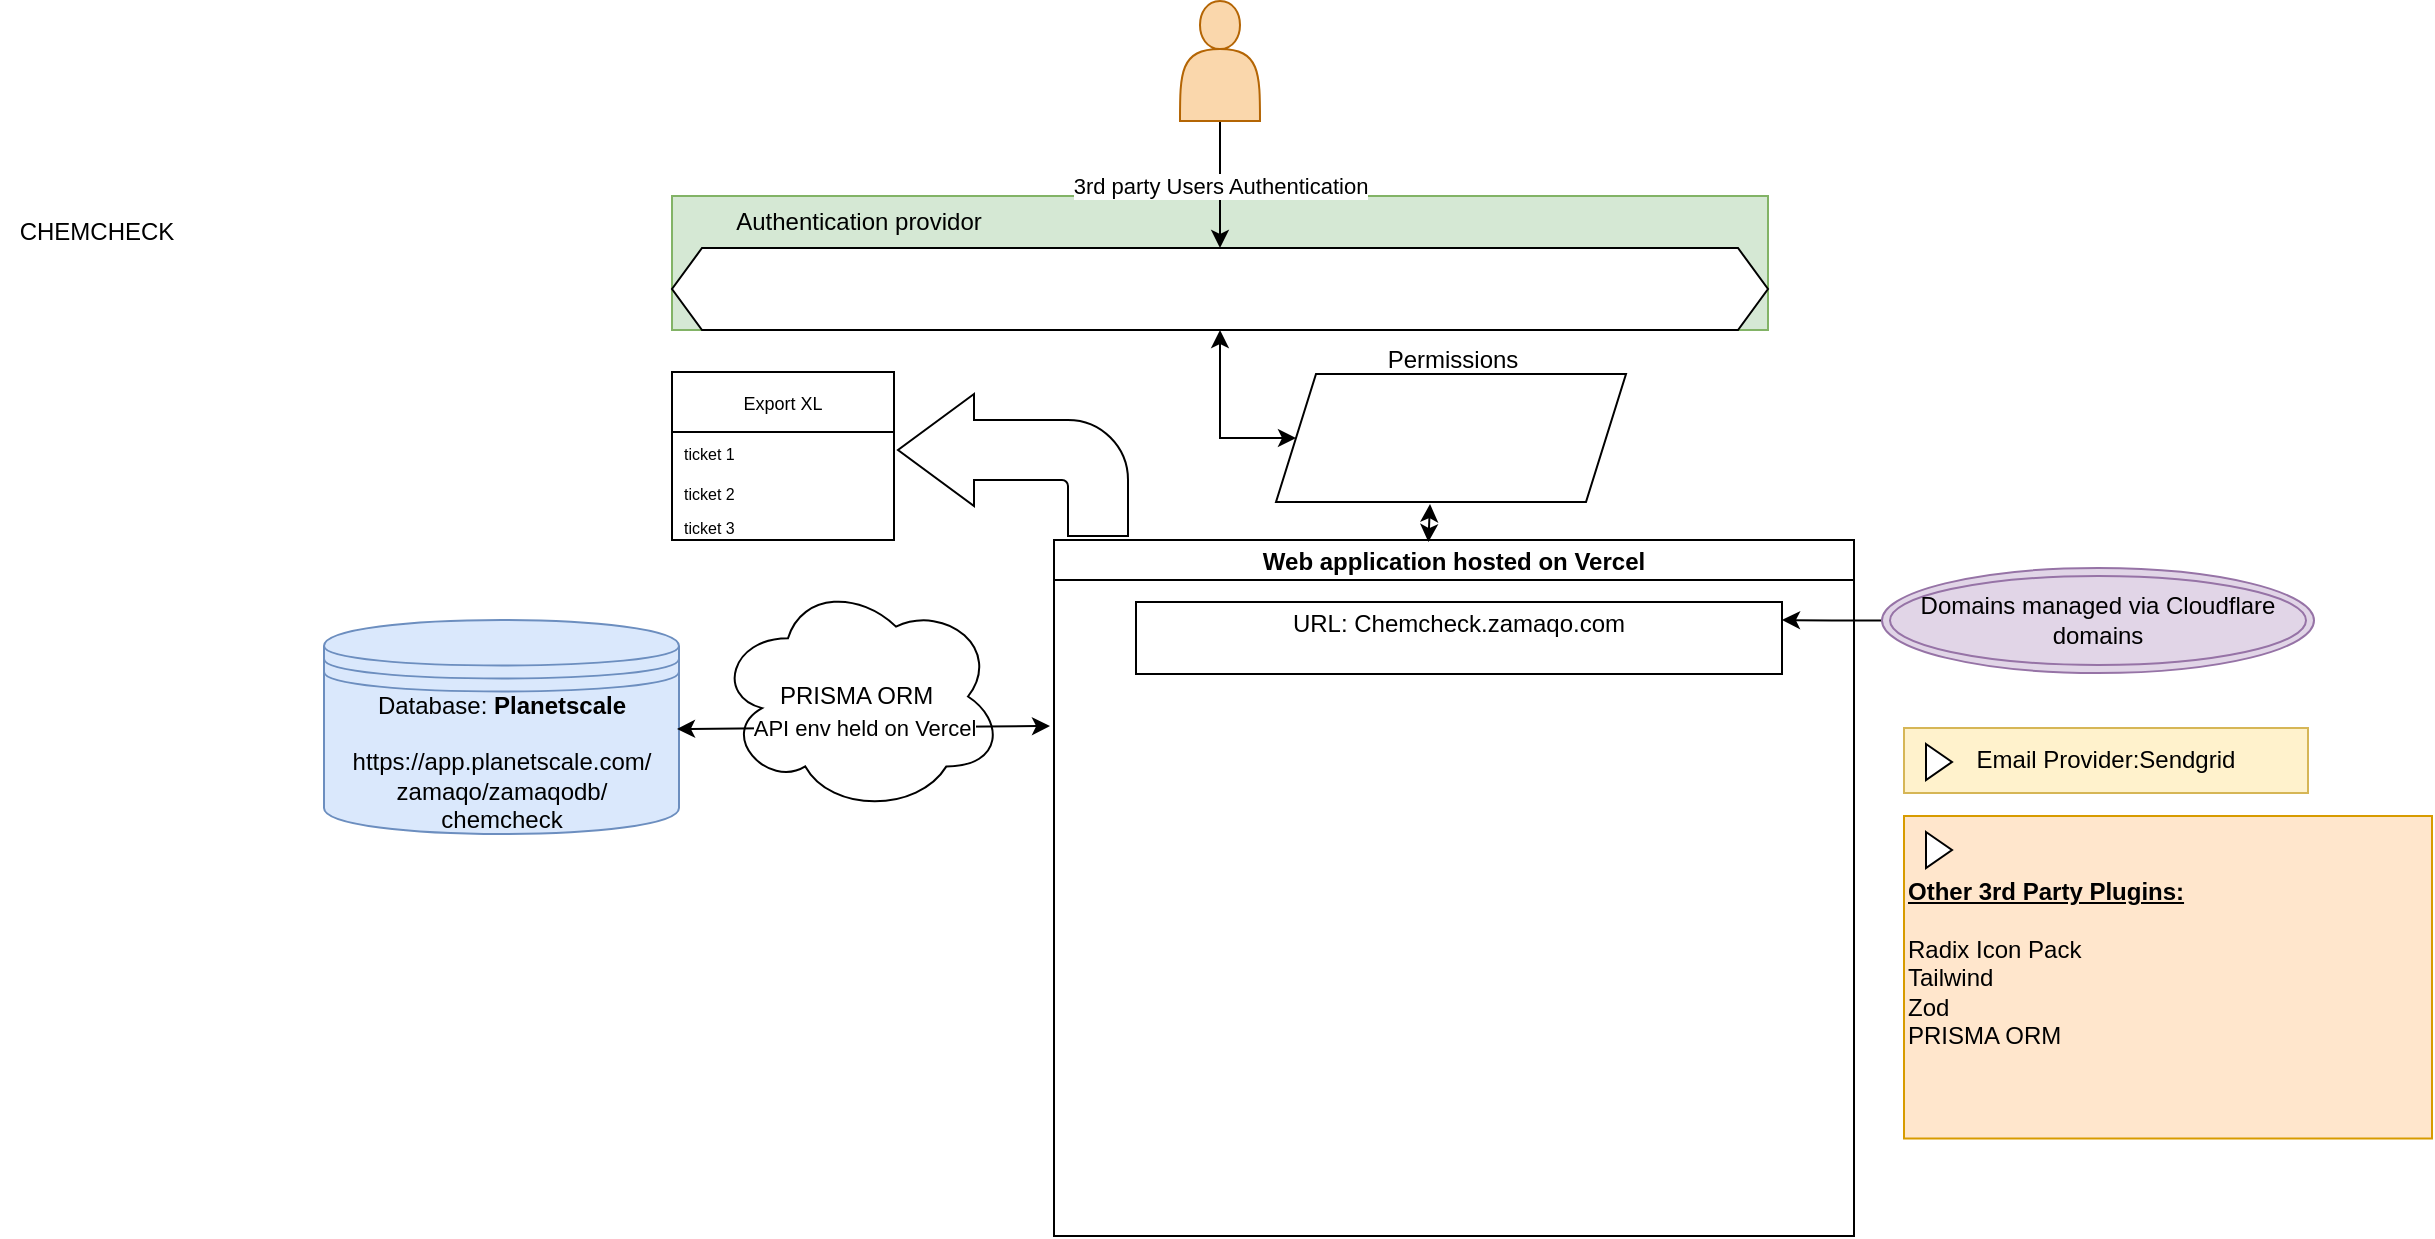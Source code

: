 <mxfile version="24.6.4" type="github">
  <diagram name="Page-1" id="2QyqYy-X_fP3DlGpqI5O">
    <mxGraphModel dx="2261" dy="1907" grid="0" gridSize="10" guides="1" tooltips="1" connect="1" arrows="1" fold="1" page="1" pageScale="1" pageWidth="827" pageHeight="1169" math="0" shadow="0">
      <root>
        <mxCell id="0" />
        <mxCell id="1" parent="0" />
        <mxCell id="IKeYPCFc28aPn8fqbqxN-5" value="Database:&lt;b&gt; Planetscale&lt;/b&gt;&lt;br style=&quot;border-color: var(--border-color);&quot;&gt;&lt;br style=&quot;border-color: var(--border-color);&quot;&gt;https://app.planetscale.com/&lt;br style=&quot;border-color: var(--border-color);&quot;&gt;zamaqo/zamaqodb/&lt;br style=&quot;border-color: var(--border-color);&quot;&gt;chemcheck" style="shape=datastore;whiteSpace=wrap;html=1;fillColor=#dae8fc;strokeColor=#6c8ebf;" parent="1" vertex="1">
          <mxGeometry x="-446" y="225" width="177.5" height="107" as="geometry" />
        </mxCell>
        <mxCell id="IKeYPCFc28aPn8fqbqxN-6" value="Web application hosted on Vercel" style="swimlane;startSize=20;horizontal=1;containerType=tree;newEdgeStyle={&quot;edgeStyle&quot;:&quot;elbowEdgeStyle&quot;,&quot;startArrow&quot;:&quot;none&quot;,&quot;endArrow&quot;:&quot;none&quot;};" parent="1" vertex="1">
          <mxGeometry x="-81" y="185" width="400" height="348" as="geometry">
            <mxRectangle x="136" y="531" width="252" height="26" as="alternateBounds" />
          </mxGeometry>
        </mxCell>
        <mxCell id="GP17z3KrqyDmhMHzSGXm-17" value="URL: Chemcheck.zamaqo.com&lt;div&gt;&lt;br&gt;&lt;/div&gt;" style="rounded=0;whiteSpace=wrap;html=1;" parent="IKeYPCFc28aPn8fqbqxN-6" vertex="1">
          <mxGeometry x="41" y="31" width="323" height="36" as="geometry" />
        </mxCell>
        <mxCell id="IKeYPCFc28aPn8fqbqxN-18" value="" style="group;fillColor=#d5e8d4;strokeColor=#82b366;" parent="1" vertex="1" connectable="0">
          <mxGeometry x="-272" y="13" width="548" height="67" as="geometry" />
        </mxCell>
        <mxCell id="IKeYPCFc28aPn8fqbqxN-3" value="" style="shape=hexagon;perimeter=hexagonPerimeter2;whiteSpace=wrap;html=1;fixedSize=1;size=15;" parent="IKeYPCFc28aPn8fqbqxN-18" vertex="1">
          <mxGeometry y="26" width="548" height="41" as="geometry" />
        </mxCell>
        <mxCell id="IKeYPCFc28aPn8fqbqxN-17" value="Authentication providor" style="text;html=1;align=center;verticalAlign=middle;resizable=0;points=[];autosize=1;strokeColor=none;fillColor=none;" parent="IKeYPCFc28aPn8fqbqxN-18" vertex="1">
          <mxGeometry x="22" width="141" height="26" as="geometry" />
        </mxCell>
        <mxCell id="IKeYPCFc28aPn8fqbqxN-19" value="" style="group" parent="1" vertex="1" connectable="0">
          <mxGeometry x="49" y="76" width="156" height="90" as="geometry" />
        </mxCell>
        <mxCell id="IKeYPCFc28aPn8fqbqxN-1" value="" style="shape=parallelogram;perimeter=parallelogramPerimeter;whiteSpace=wrap;html=1;fixedSize=1;verticalAlign=top;" parent="IKeYPCFc28aPn8fqbqxN-19" vertex="1">
          <mxGeometry x="-19" y="26" width="175" height="64" as="geometry" />
        </mxCell>
        <mxCell id="IKeYPCFc28aPn8fqbqxN-16" value="Permissions" style="text;html=1;align=center;verticalAlign=middle;resizable=0;points=[];autosize=1;strokeColor=none;fillColor=none;" parent="IKeYPCFc28aPn8fqbqxN-19" vertex="1">
          <mxGeometry x="27" y="5.5" width="83" height="26" as="geometry" />
        </mxCell>
        <mxCell id="IKeYPCFc28aPn8fqbqxN-30" value="" style="endArrow=classic;html=1;rounded=0;entryX=0.5;entryY=0;entryDx=0;entryDy=0;exitX=0.5;exitY=1;exitDx=0;exitDy=0;" parent="1" source="GP17z3KrqyDmhMHzSGXm-1" target="IKeYPCFc28aPn8fqbqxN-3" edge="1">
          <mxGeometry relative="1" as="geometry">
            <mxPoint x="500" y="149" as="sourcePoint" />
            <mxPoint x="991" y="325" as="targetPoint" />
          </mxGeometry>
        </mxCell>
        <mxCell id="IKeYPCFc28aPn8fqbqxN-31" value="3rd party Users Authentication" style="edgeLabel;resizable=0;html=1;align=center;verticalAlign=middle;" parent="IKeYPCFc28aPn8fqbqxN-30" connectable="0" vertex="1">
          <mxGeometry relative="1" as="geometry" />
        </mxCell>
        <mxCell id="GP17z3KrqyDmhMHzSGXm-1" value="" style="shape=actor;whiteSpace=wrap;html=1;fillColor=#fad7ac;strokeColor=#b46504;" parent="1" vertex="1">
          <mxGeometry x="-18" y="-84.5" width="40" height="60" as="geometry" />
        </mxCell>
        <mxCell id="GP17z3KrqyDmhMHzSGXm-3" value="" style="endArrow=classic;startArrow=classic;html=1;rounded=0;entryX=0.5;entryY=1;entryDx=0;entryDy=0;exitX=0;exitY=0.5;exitDx=0;exitDy=0;" parent="1" source="IKeYPCFc28aPn8fqbqxN-1" target="IKeYPCFc28aPn8fqbqxN-3" edge="1">
          <mxGeometry width="50" height="50" relative="1" as="geometry">
            <mxPoint x="80" y="134" as="sourcePoint" />
            <mxPoint x="-34" y="116" as="targetPoint" />
            <Array as="points">
              <mxPoint x="2" y="134" />
            </Array>
          </mxGeometry>
        </mxCell>
        <mxCell id="GP17z3KrqyDmhMHzSGXm-4" value="Email Provider:Sendgrid" style="html=1;whiteSpace=wrap;container=1;recursiveResize=0;collapsible=0;fillColor=#fff2cc;strokeColor=#d6b656;" parent="1" vertex="1">
          <mxGeometry x="344" y="279" width="202" height="32.5" as="geometry" />
        </mxCell>
        <mxCell id="GP17z3KrqyDmhMHzSGXm-5" value="" style="triangle;html=1;whiteSpace=wrap;" parent="GP17z3KrqyDmhMHzSGXm-4" vertex="1">
          <mxGeometry x="11" y="8" width="13" height="18" as="geometry" />
        </mxCell>
        <mxCell id="GP17z3KrqyDmhMHzSGXm-57" style="edgeStyle=orthogonalEdgeStyle;rounded=0;orthogonalLoop=1;jettySize=auto;html=1;entryX=1;entryY=0.25;entryDx=0;entryDy=0;" parent="1" source="GP17z3KrqyDmhMHzSGXm-55" target="GP17z3KrqyDmhMHzSGXm-17" edge="1">
          <mxGeometry relative="1" as="geometry" />
        </mxCell>
        <mxCell id="GP17z3KrqyDmhMHzSGXm-55" value="Domains managed via Cloudflare domains" style="ellipse;shape=doubleEllipse;whiteSpace=wrap;html=1;fillColor=#e1d5e7;strokeColor=#9673a6;" parent="1" vertex="1">
          <mxGeometry x="333" y="199" width="216" height="52.5" as="geometry" />
        </mxCell>
        <mxCell id="GP17z3KrqyDmhMHzSGXm-72" value="" style="endArrow=classic;startArrow=classic;html=1;rounded=0;entryX=0.44;entryY=1.016;entryDx=0;entryDy=0;entryPerimeter=0;exitX=0.468;exitY=0.003;exitDx=0;exitDy=0;exitPerimeter=0;" parent="1" source="IKeYPCFc28aPn8fqbqxN-6" target="IKeYPCFc28aPn8fqbqxN-1" edge="1">
          <mxGeometry width="50" height="50" relative="1" as="geometry">
            <mxPoint x="94" y="257" as="sourcePoint" />
            <mxPoint x="144" y="207" as="targetPoint" />
          </mxGeometry>
        </mxCell>
        <mxCell id="GP17z3KrqyDmhMHzSGXm-73" value="&lt;div style=&quot;&quot;&gt;&lt;span style=&quot;background-color: initial;&quot;&gt;&lt;b&gt;&lt;u&gt;Other 3rd Party Plugins:&lt;/u&gt;&lt;/b&gt;&lt;/span&gt;&lt;/div&gt;&lt;div&gt;&lt;br&gt;&lt;/div&gt;&lt;div&gt;Radix Icon Pack&lt;/div&gt;&lt;div&gt;Tailwind&lt;/div&gt;&lt;div&gt;Zod&lt;/div&gt;&lt;div&gt;PRISMA ORM&lt;br&gt;&lt;div&gt;&lt;br&gt;&lt;/div&gt;&lt;/div&gt;" style="html=1;whiteSpace=wrap;container=1;recursiveResize=0;collapsible=0;align=left;fillColor=#ffe6cc;strokeColor=#d79b00;" parent="1" vertex="1">
          <mxGeometry x="344" y="323" width="264" height="161.25" as="geometry" />
        </mxCell>
        <mxCell id="GP17z3KrqyDmhMHzSGXm-74" value="" style="triangle;html=1;whiteSpace=wrap;" parent="GP17z3KrqyDmhMHzSGXm-73" vertex="1">
          <mxGeometry x="11" y="8" width="13" height="18" as="geometry" />
        </mxCell>
        <mxCell id="GP17z3KrqyDmhMHzSGXm-83" value="PRISMA ORM&amp;nbsp;" style="ellipse;shape=cloud;whiteSpace=wrap;html=1;" parent="1" vertex="1">
          <mxGeometry x="-250" y="205" width="144" height="116.5" as="geometry" />
        </mxCell>
        <mxCell id="GP17z3KrqyDmhMHzSGXm-78" value="API env held on Vercel" style="endArrow=classic;startArrow=classic;html=1;rounded=0;exitX=1;exitY=0.5;exitDx=0;exitDy=0;" parent="1" edge="1">
          <mxGeometry width="50" height="50" relative="1" as="geometry">
            <mxPoint x="-269.5" y="279.5" as="sourcePoint" />
            <mxPoint x="-83" y="278" as="targetPoint" />
          </mxGeometry>
        </mxCell>
        <mxCell id="GP17z3KrqyDmhMHzSGXm-85" value="&lt;font style=&quot;font-size: 9px;&quot;&gt;Export XL&lt;/font&gt;" style="swimlane;fontStyle=0;childLayout=stackLayout;horizontal=1;startSize=30;horizontalStack=0;resizeParent=1;resizeParentMax=0;resizeLast=0;collapsible=1;marginBottom=0;whiteSpace=wrap;html=1;" parent="1" vertex="1">
          <mxGeometry x="-272" y="101" width="111" height="84" as="geometry" />
        </mxCell>
        <mxCell id="GP17z3KrqyDmhMHzSGXm-86" value="&lt;font style=&quot;font-size: 8px;&quot;&gt;ticket 1&lt;/font&gt;" style="text;strokeColor=none;fillColor=none;align=left;verticalAlign=middle;spacingLeft=4;spacingRight=4;overflow=hidden;points=[[0,0.5],[1,0.5]];portConstraint=eastwest;rotatable=0;whiteSpace=wrap;html=1;" parent="GP17z3KrqyDmhMHzSGXm-85" vertex="1">
          <mxGeometry y="30" width="111" height="20" as="geometry" />
        </mxCell>
        <mxCell id="GP17z3KrqyDmhMHzSGXm-87" value="&lt;font style=&quot;font-size: 8px;&quot;&gt;ticket 2&lt;/font&gt;" style="text;strokeColor=none;fillColor=none;align=left;verticalAlign=middle;spacingLeft=4;spacingRight=4;overflow=hidden;points=[[0,0.5],[1,0.5]];portConstraint=eastwest;rotatable=0;whiteSpace=wrap;html=1;" parent="GP17z3KrqyDmhMHzSGXm-85" vertex="1">
          <mxGeometry y="50" width="111" height="17" as="geometry" />
        </mxCell>
        <mxCell id="GP17z3KrqyDmhMHzSGXm-88" value="&lt;font style=&quot;font-size: 8px;&quot;&gt;ticket 3&lt;/font&gt;" style="text;strokeColor=none;fillColor=none;align=left;verticalAlign=middle;spacingLeft=4;spacingRight=4;overflow=hidden;points=[[0,0.5],[1,0.5]];portConstraint=eastwest;rotatable=0;whiteSpace=wrap;html=1;" parent="GP17z3KrqyDmhMHzSGXm-85" vertex="1">
          <mxGeometry y="67" width="111" height="17" as="geometry" />
        </mxCell>
        <mxCell id="GP17z3KrqyDmhMHzSGXm-89" value="" style="html=1;shadow=0;dashed=0;align=center;verticalAlign=middle;shape=mxgraph.arrows2.bendArrow;dy=15;dx=38;notch=0;arrowHead=56;rounded=1;direction=east;flipV=0;flipH=1;" parent="1" vertex="1">
          <mxGeometry x="-159" y="112" width="115" height="71" as="geometry" />
        </mxCell>
        <mxCell id="6fnGmufJVTfP30bPbr0C-1" value="CHEMCHECK" style="text;html=1;align=center;verticalAlign=middle;resizable=0;points=[];autosize=1;strokeColor=none;fillColor=none;" parent="1" vertex="1">
          <mxGeometry x="-608" y="18" width="95" height="26" as="geometry" />
        </mxCell>
      </root>
    </mxGraphModel>
  </diagram>
</mxfile>
